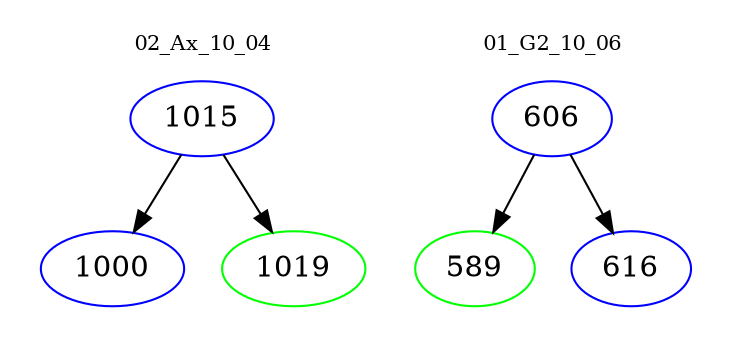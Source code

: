 digraph{
subgraph cluster_0 {
color = white
label = "02_Ax_10_04";
fontsize=10;
T0_1015 [label="1015", color="blue"]
T0_1015 -> T0_1000 [color="black"]
T0_1000 [label="1000", color="blue"]
T0_1015 -> T0_1019 [color="black"]
T0_1019 [label="1019", color="green"]
}
subgraph cluster_1 {
color = white
label = "01_G2_10_06";
fontsize=10;
T1_606 [label="606", color="blue"]
T1_606 -> T1_589 [color="black"]
T1_589 [label="589", color="green"]
T1_606 -> T1_616 [color="black"]
T1_616 [label="616", color="blue"]
}
}
